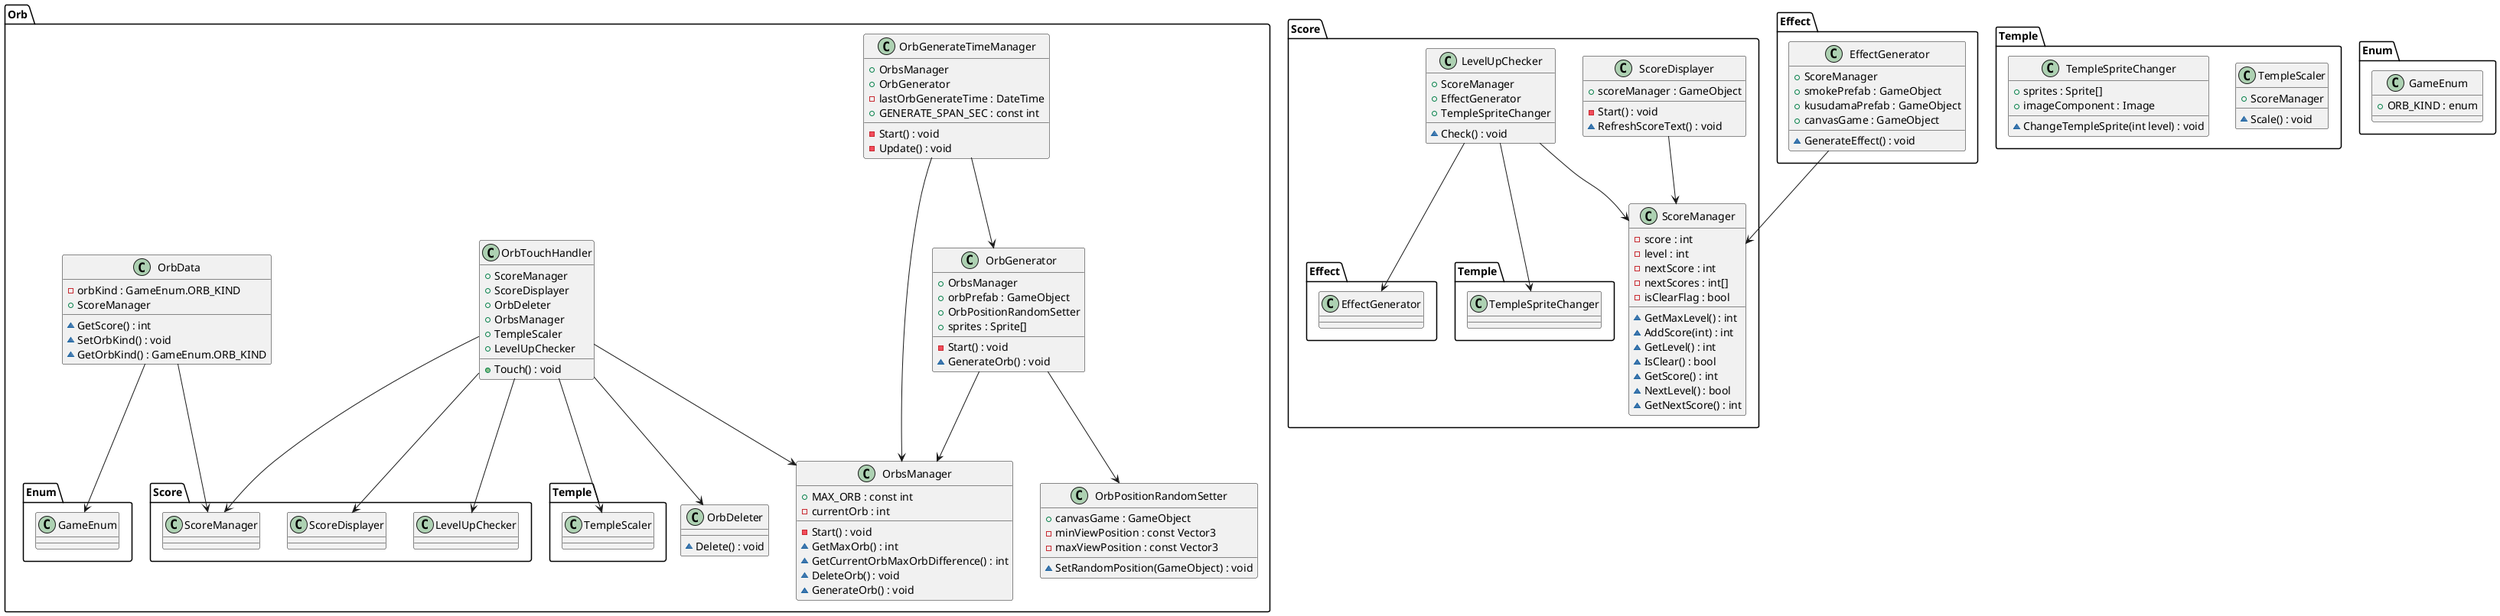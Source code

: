 @startuml TheTemple
namespace Orb{
    class OrbDeleter{
        ~ Delete() : void
    }

    class OrbGenerateTimeManager{
        + OrbsManager
        + OrbGenerator
        - lastOrbGenerateTime : DateTime
        + GENERATE_SPAN_SEC : const int
        - Start() : void
        - Update() : void
    }
    OrbGenerateTimeManager --> OrbsManager
    OrbGenerateTimeManager --> OrbGenerator

    class OrbGenerator{
        + OrbsManager
        + orbPrefab : GameObject
        + OrbPositionRandomSetter
        + sprites : Sprite[]
        - Start() : void
        ~ GenerateOrb() : void
    }
    OrbGenerator --> OrbsManager
    OrbGenerator --> OrbPositionRandomSetter

    class OrbPositionRandomSetter{
        + canvasGame : GameObject
        - minViewPosition : const Vector3
        - maxViewPosition : const Vector3
        ~ SetRandomPosition(GameObject) : void
    }

    class OrbsManager{
        + MAX_ORB : const int
        - currentOrb : int
        - Start() : void
        ~ GetMaxOrb() : int
        ~ GetCurrentOrbMaxOrbDifference() : int
        ~ DeleteOrb() : void
        ~ GenerateOrb() : void
    }

    class OrbTouchHandler{
        + ScoreManager
        + ScoreDisplayer
        + OrbDeleter
        + OrbsManager
        + TempleScaler
        + LevelUpChecker
        + Touch() : void
    }
    OrbTouchHandler --> Score.ScoreManager
    OrbTouchHandler --> Score.ScoreDisplayer
    OrbTouchHandler --> OrbDeleter
    OrbTouchHandler --> OrbsManager
    OrbTouchHandler --> Temple.TempleScaler
    OrbTouchHandler --> Score.LevelUpChecker

    class OrbData{
        - orbKind : GameEnum.ORB_KIND
        + ScoreManager
        ~ GetScore() : int
        ~ SetOrbKind() : void
        ~ GetOrbKind() : GameEnum.ORB_KIND
    }
    OrbData --> Score.ScoreManager
    OrbData --> Enum.GameEnum
}

namespace Score{
    class ScoreDisplayer{
        + scoreManager : GameObject
        - Start() : void
        ~ RefreshScoreText() : void
    }

    class ScoreManager{
        - score : int
        - level : int
        - nextScore : int
        - nextScores : int[]
        - isClearFlag : bool
        ~ GetMaxLevel() : int
        ~ AddScore(int) : int
        ~ GetLevel() : int
        ~ IsClear() : bool
        ~ GetScore() : int
        ~ NextLevel() : bool
        ~ GetNextScore() : int
    }
    ScoreDisplayer --> ScoreManager

    class LevelUpChecker{
        + ScoreManager
        + EffectGenerator
        + TempleSpriteChanger
        ~ Check() : void
    }
    LevelUpChecker --> ScoreManager
    LevelUpChecker --> Effect.EffectGenerator
    LevelUpChecker --> Temple.TempleSpriteChanger
}

namespace Effect{
    class EffectGenerator{
        + ScoreManager
        + smokePrefab : GameObject
        + kusudamaPrefab : GameObject
        + canvasGame : GameObject
        ~ GenerateEffect() : void
    }
    EffectGenerator --> Score.ScoreManager
}

namespace Temple{
    class TempleScaler{
        + ScoreManager
        ~ Scale() : void
    }

    class TempleSpriteChanger{
        + sprites : Sprite[]
        + imageComponent : Image
        ~ ChangeTempleSprite(int level) : void
    }

}


namespace Enum{
    class GameEnum{
        + ORB_KIND : enum
    }
}

@enduml